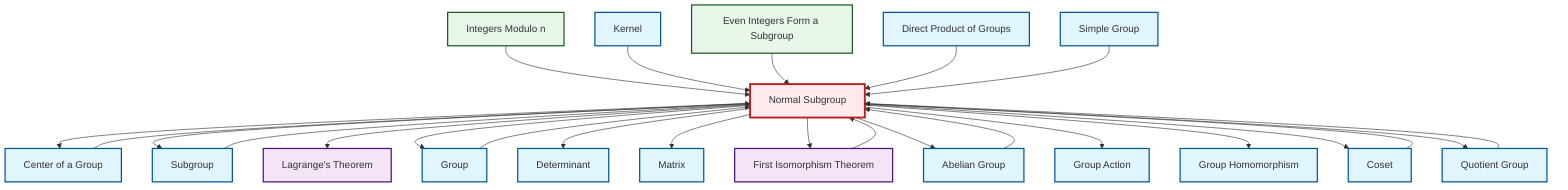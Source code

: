 graph TD
    classDef definition fill:#e1f5fe,stroke:#01579b,stroke-width:2px
    classDef theorem fill:#f3e5f5,stroke:#4a148c,stroke-width:2px
    classDef axiom fill:#fff3e0,stroke:#e65100,stroke-width:2px
    classDef example fill:#e8f5e9,stroke:#1b5e20,stroke-width:2px
    classDef current fill:#ffebee,stroke:#b71c1c,stroke-width:3px
    ex-even-integers-subgroup["Even Integers Form a Subgroup"]:::example
    def-group-action["Group Action"]:::definition
    def-group["Group"]:::definition
    def-coset["Coset"]:::definition
    def-subgroup["Subgroup"]:::definition
    thm-lagrange["Lagrange's Theorem"]:::theorem
    def-kernel["Kernel"]:::definition
    def-determinant["Determinant"]:::definition
    def-direct-product["Direct Product of Groups"]:::definition
    def-homomorphism["Group Homomorphism"]:::definition
    def-abelian-group["Abelian Group"]:::definition
    def-matrix["Matrix"]:::definition
    def-center-of-group["Center of a Group"]:::definition
    def-quotient-group["Quotient Group"]:::definition
    thm-first-isomorphism["First Isomorphism Theorem"]:::theorem
    def-simple-group["Simple Group"]:::definition
    ex-quotient-integers-mod-n["Integers Modulo n"]:::example
    def-normal-subgroup["Normal Subgroup"]:::definition
    def-normal-subgroup --> def-center-of-group
    def-normal-subgroup --> def-subgroup
    def-normal-subgroup --> thm-lagrange
    def-subgroup --> def-normal-subgroup
    def-normal-subgroup --> def-group
    thm-first-isomorphism --> def-normal-subgroup
    ex-quotient-integers-mod-n --> def-normal-subgroup
    def-normal-subgroup --> def-determinant
    def-kernel --> def-normal-subgroup
    def-normal-subgroup --> def-matrix
    def-normal-subgroup --> thm-first-isomorphism
    def-normal-subgroup --> def-abelian-group
    ex-even-integers-subgroup --> def-normal-subgroup
    def-normal-subgroup --> def-group-action
    def-center-of-group --> def-normal-subgroup
    def-coset --> def-normal-subgroup
    def-normal-subgroup --> def-homomorphism
    def-normal-subgroup --> def-coset
    def-group --> def-normal-subgroup
    def-normal-subgroup --> def-quotient-group
    def-quotient-group --> def-normal-subgroup
    def-direct-product --> def-normal-subgroup
    def-simple-group --> def-normal-subgroup
    def-abelian-group --> def-normal-subgroup
    class def-normal-subgroup current